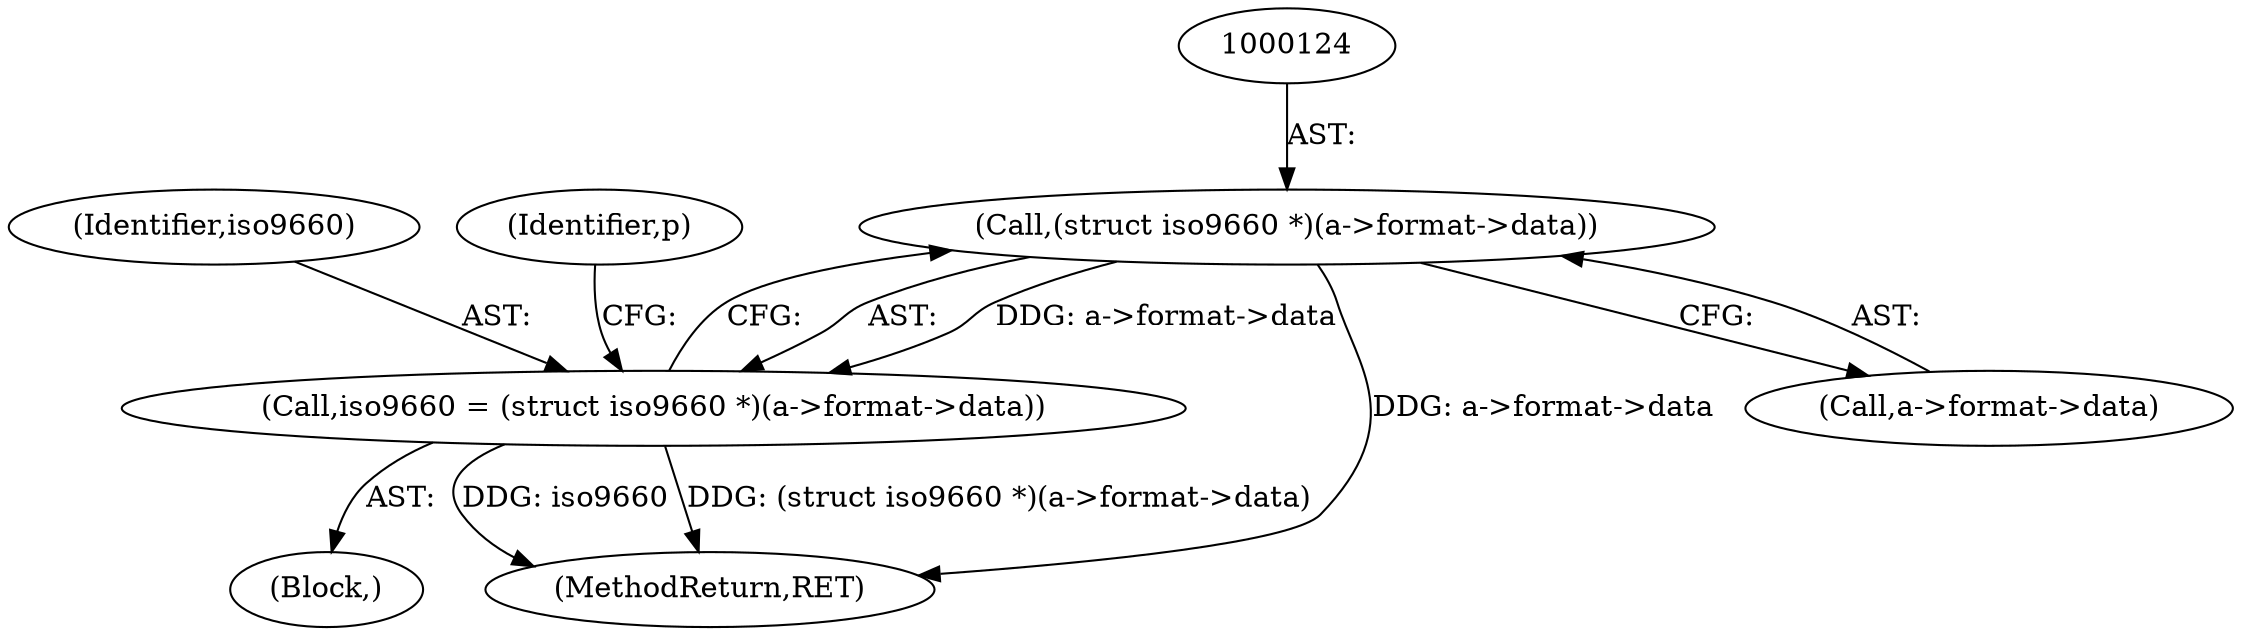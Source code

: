 digraph "0_libarchive_8312eaa576014cd9b965012af51bc1f967b12423@pointer" {
"1000123" [label="(Call,(struct iso9660 *)(a->format->data))"];
"1000121" [label="(Call,iso9660 = (struct iso9660 *)(a->format->data))"];
"1000583" [label="(MethodReturn,RET)"];
"1000122" [label="(Identifier,iso9660)"];
"1000134" [label="(Identifier,p)"];
"1000123" [label="(Call,(struct iso9660 *)(a->format->data))"];
"1000115" [label="(Block,)"];
"1000125" [label="(Call,a->format->data)"];
"1000121" [label="(Call,iso9660 = (struct iso9660 *)(a->format->data))"];
"1000123" -> "1000121"  [label="AST: "];
"1000123" -> "1000125"  [label="CFG: "];
"1000124" -> "1000123"  [label="AST: "];
"1000125" -> "1000123"  [label="AST: "];
"1000121" -> "1000123"  [label="CFG: "];
"1000123" -> "1000583"  [label="DDG: a->format->data"];
"1000123" -> "1000121"  [label="DDG: a->format->data"];
"1000121" -> "1000115"  [label="AST: "];
"1000122" -> "1000121"  [label="AST: "];
"1000134" -> "1000121"  [label="CFG: "];
"1000121" -> "1000583"  [label="DDG: (struct iso9660 *)(a->format->data)"];
"1000121" -> "1000583"  [label="DDG: iso9660"];
}
